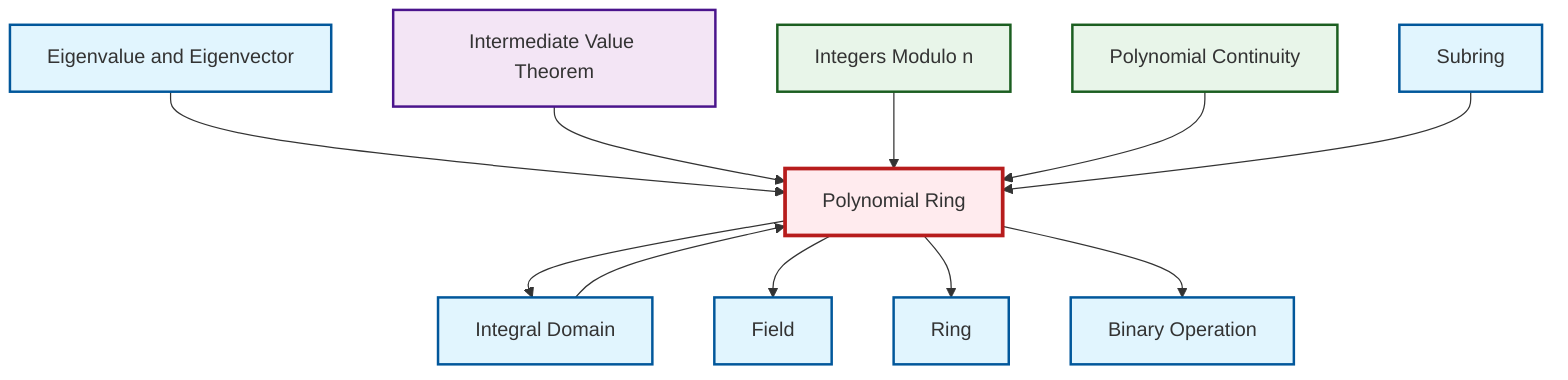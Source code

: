 graph TD
    classDef definition fill:#e1f5fe,stroke:#01579b,stroke-width:2px
    classDef theorem fill:#f3e5f5,stroke:#4a148c,stroke-width:2px
    classDef axiom fill:#fff3e0,stroke:#e65100,stroke-width:2px
    classDef example fill:#e8f5e9,stroke:#1b5e20,stroke-width:2px
    classDef current fill:#ffebee,stroke:#b71c1c,stroke-width:3px
    thm-intermediate-value["Intermediate Value Theorem"]:::theorem
    def-field["Field"]:::definition
    def-polynomial-ring["Polynomial Ring"]:::definition
    def-subring["Subring"]:::definition
    ex-quotient-integers-mod-n["Integers Modulo n"]:::example
    def-ring["Ring"]:::definition
    def-eigenvalue-eigenvector["Eigenvalue and Eigenvector"]:::definition
    ex-polynomial-continuity["Polynomial Continuity"]:::example
    def-integral-domain["Integral Domain"]:::definition
    def-binary-operation["Binary Operation"]:::definition
    def-polynomial-ring --> def-integral-domain
    def-eigenvalue-eigenvector --> def-polynomial-ring
    thm-intermediate-value --> def-polynomial-ring
    ex-quotient-integers-mod-n --> def-polynomial-ring
    def-polynomial-ring --> def-field
    ex-polynomial-continuity --> def-polynomial-ring
    def-polynomial-ring --> def-ring
    def-integral-domain --> def-polynomial-ring
    def-polynomial-ring --> def-binary-operation
    def-subring --> def-polynomial-ring
    class def-polynomial-ring current